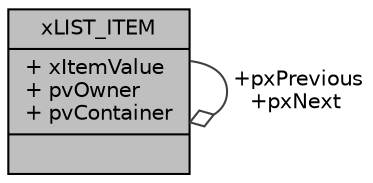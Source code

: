 digraph "xLIST_ITEM"
{
  edge [fontname="Helvetica",fontsize="10",labelfontname="Helvetica",labelfontsize="10"];
  node [fontname="Helvetica",fontsize="10",shape=record];
  Node1 [label="{xLIST_ITEM\n|+ xItemValue\l+ pvOwner\l+ pvContainer\l|}",height=0.2,width=0.4,color="black", fillcolor="grey75", style="filled", fontcolor="black"];
  Node1 -> Node1 [color="grey25",fontsize="10",style="solid",label=" +pxPrevious\n+pxNext" ,arrowhead="odiamond",fontname="Helvetica"];
}
